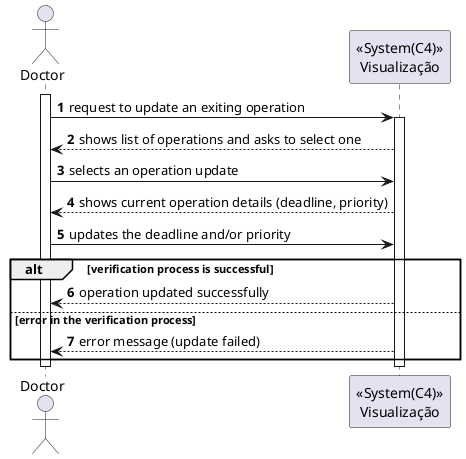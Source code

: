 ﻿@startuml
'https://plantuml.com/sequence-diagram

autonumber
actor Doctor as doc
participant "<<System(C4)>>\nVisualização" as sys

activate doc

doc -> sys: request to update an exiting operation

activate sys

sys --> doc: shows list of operations and asks to select one
doc -> sys: selects an operation update

sys --> doc: shows current operation details (deadline, priority)
doc -> sys: updates the deadline and/or priority

alt verification process is successful
    sys --> doc: operation updated successfully
else error in the verification process
    sys --> doc: error message (update failed)
end

deactivate sys
deactivate doc

@enduml
